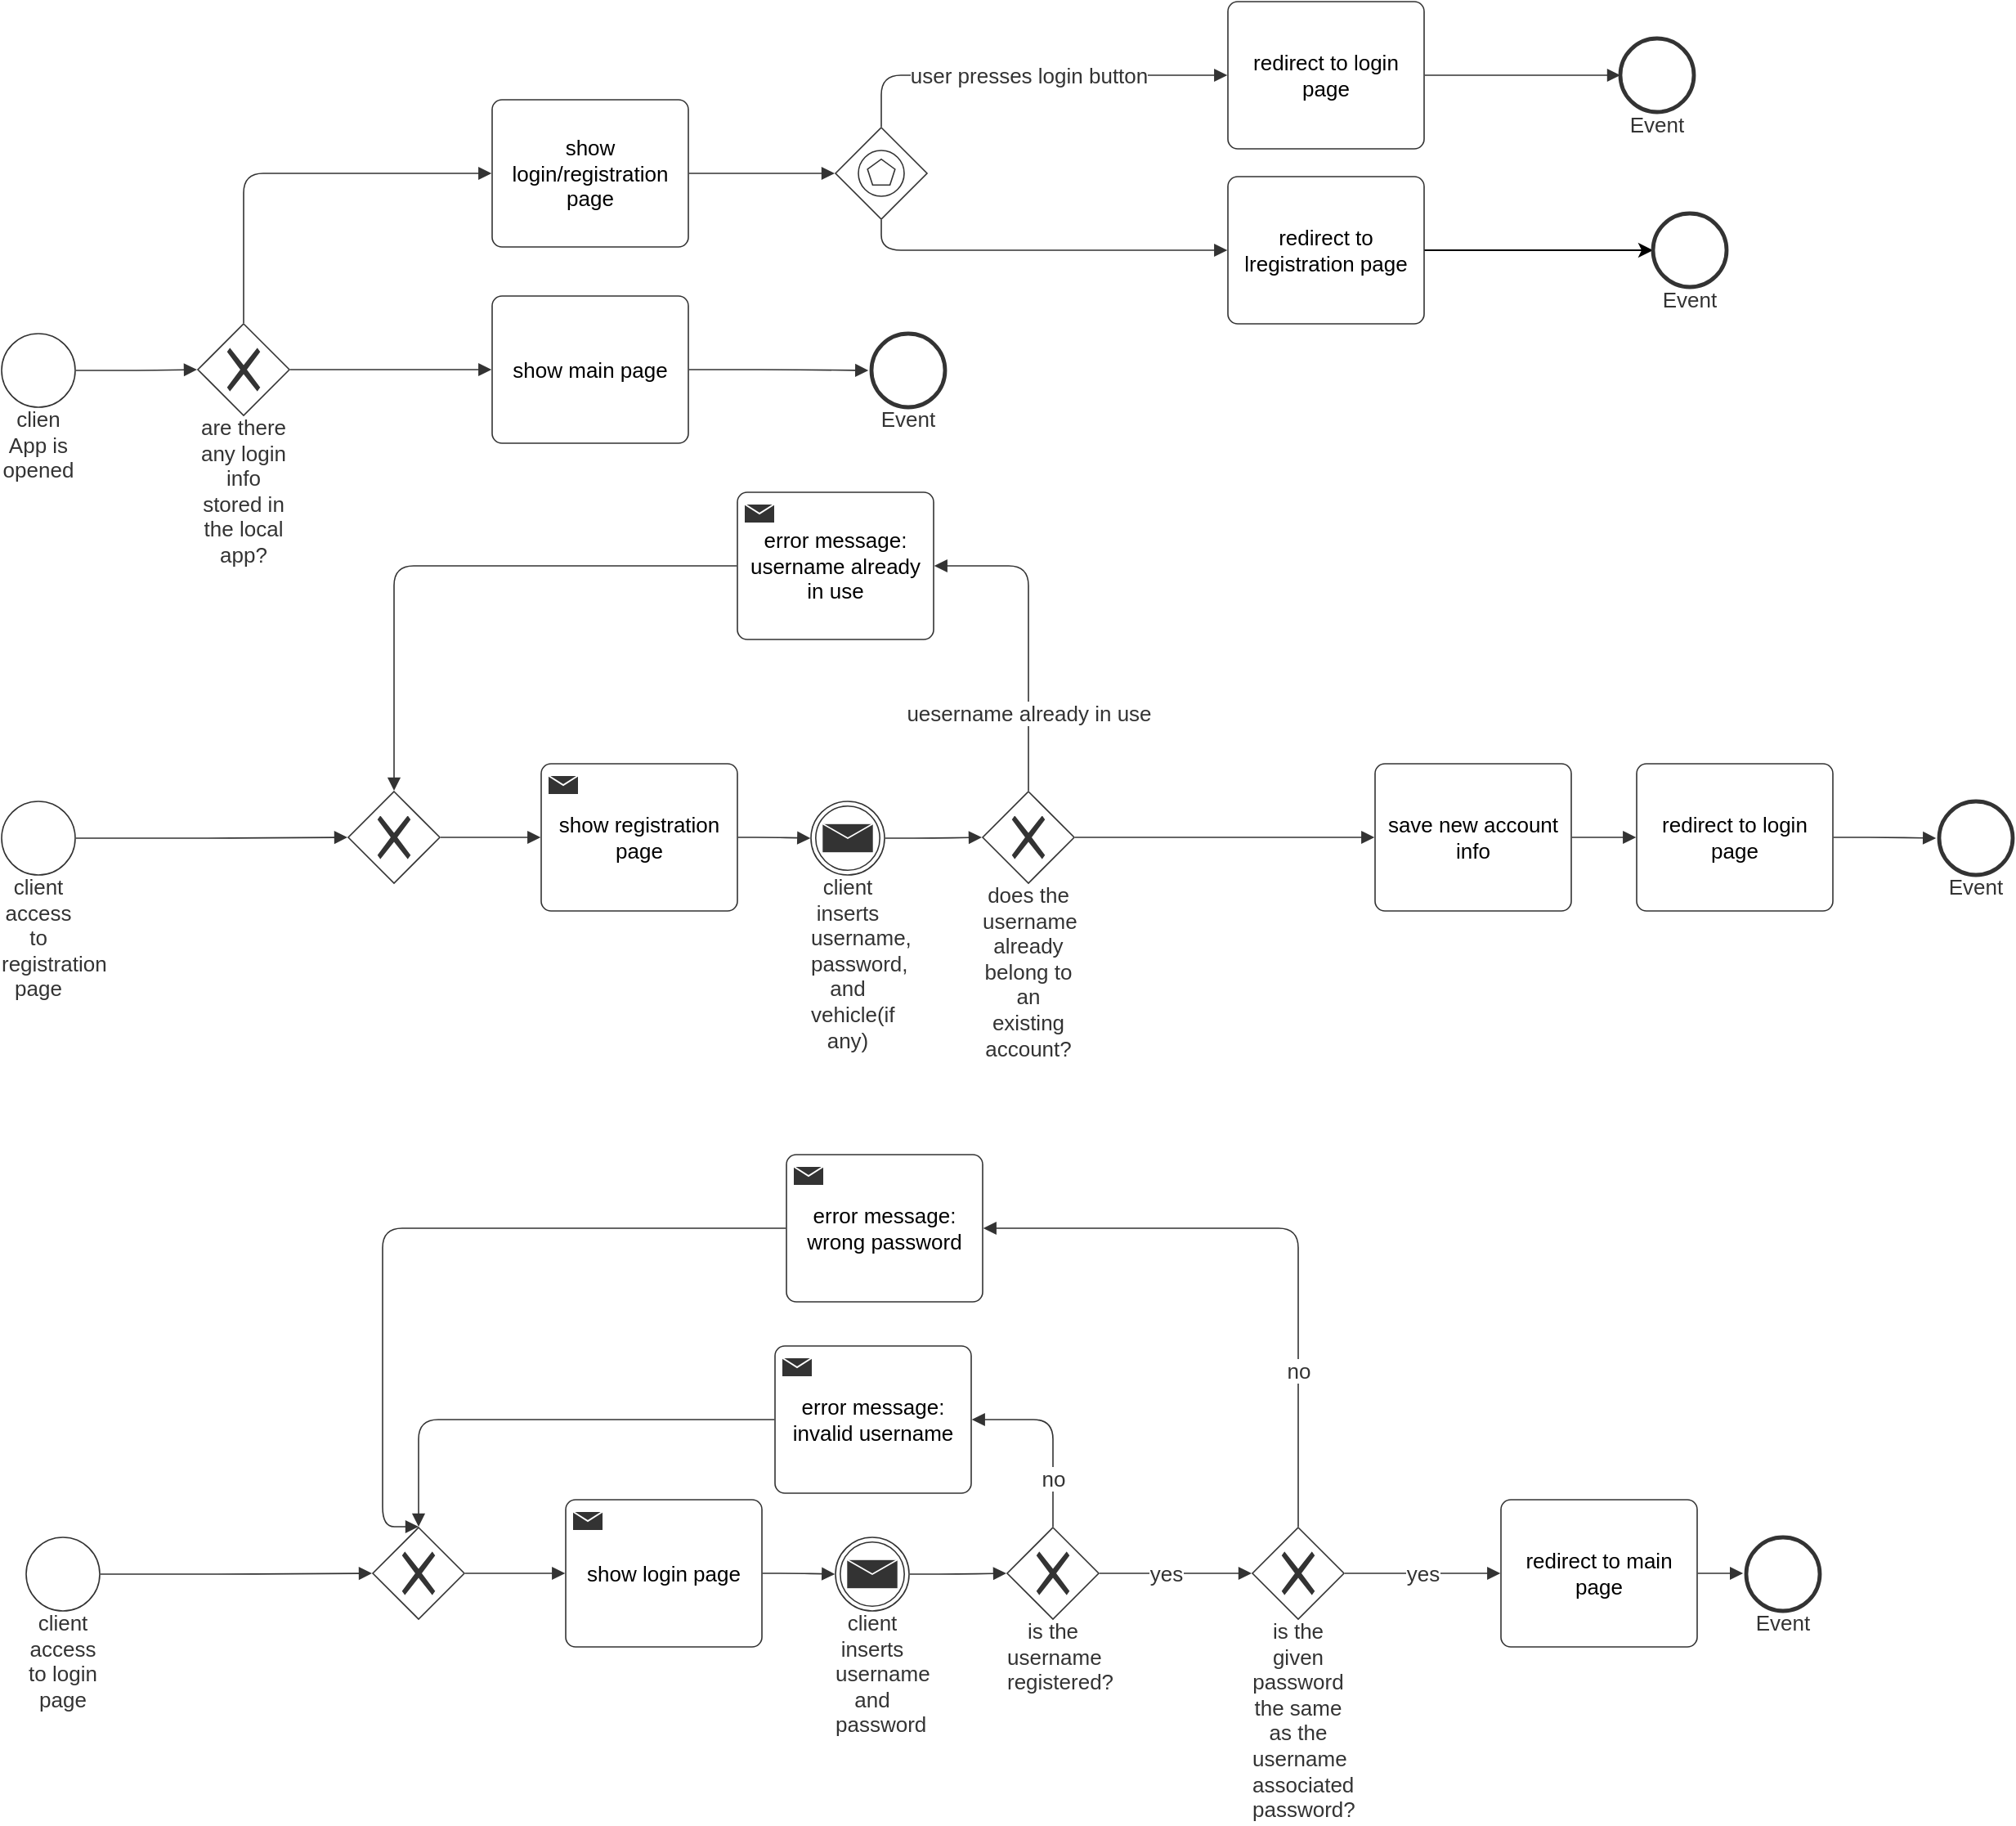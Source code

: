 <mxfile version="20.5.1" type="github"><diagram name="Page-1" id="2a216829-ef6e-dabb-86c1-c78162f3ba2b"><mxGraphModel dx="2031" dy="1114" grid="1" gridSize="10" guides="1" tooltips="1" connect="1" arrows="1" fold="1" page="1" pageScale="1" pageWidth="850" pageHeight="1100" background="none" math="0" shadow="0"><root><mxCell id="0"/><mxCell id="1" parent="0"/><mxCell id="cKA45MoPgxY7f5fzsTJi-1" value="clien App is opened" style="html=1;overflow=block;blockSpacing=1;whiteSpace=wrap;shape=mxgraph.bpmn.shape;verticalLabelPosition=bottom;verticalAlign=top;outline=standard;fontSize=13;fontColor=#333333;align=center;spacing=0;strokeColor=#333333;strokeOpacity=100;fillOpacity=100;rounded=1;absoluteArcSize=1;arcSize=12;fillColor=#ffffff;strokeWidth=0.8;" vertex="1" parent="1"><mxGeometry x="30" y="223" width="45" height="45" as="geometry"/></mxCell><mxCell id="cKA45MoPgxY7f5fzsTJi-2" value="are  there any login info stored in the local app?" style="html=1;overflow=block;blockSpacing=1;shape=mxgraph.bpmn.shape;perimeter=rhombusPerimeter;background=gateway;verticalLabelPosition=bottom;verticalAlign=top;outline=none;symbol=exclusiveGw;strokeColor=#333333;strokeOpacity=100;fillOpacity=100;rounded=1;absoluteArcSize=1;arcSize=12;fillColor=#ffffff;strokeWidth=0.8;whiteSpace=wrap;fontSize=13;fontColor=#333333;align=center;spacing=0;" vertex="1" parent="1"><mxGeometry x="150" y="217" width="56" height="56" as="geometry"/></mxCell><UserObject label="" lucidchartObjectId="e3la~ln5YHx4" id="cKA45MoPgxY7f5fzsTJi-3"><mxCell style="html=1;jettySize=18;whiteSpace=wrap;fontSize=13;strokeColor=#333333;strokeOpacity=100;strokeWidth=0.8;rounded=1;arcSize=24;edgeStyle=orthogonalEdgeStyle;startArrow=none;endArrow=block;endFill=1;exitX=1.008;exitY=0.5;exitPerimeter=0;entryX=-0.009;entryY=0.5;entryPerimeter=0;" edge="1" parent="1" source="cKA45MoPgxY7f5fzsTJi-1" target="cKA45MoPgxY7f5fzsTJi-2"><mxGeometry width="100" height="100" relative="1" as="geometry"><Array as="points"/></mxGeometry></mxCell></UserObject><UserObject label="" lucidchartObjectId="e3la9mnETdaT" id="cKA45MoPgxY7f5fzsTJi-4"><mxCell style="html=1;jettySize=18;whiteSpace=wrap;fontSize=13;strokeColor=#333333;strokeOpacity=100;strokeWidth=0.8;rounded=1;arcSize=24;edgeStyle=orthogonalEdgeStyle;startArrow=none;endArrow=block;endFill=1;exitX=1.009;exitY=0.5;exitPerimeter=0;entryX=-0.003;entryY=0.5;entryPerimeter=0;" edge="1" parent="1" source="cKA45MoPgxY7f5fzsTJi-2" target="cKA45MoPgxY7f5fzsTJi-5"><mxGeometry width="100" height="100" relative="1" as="geometry"><Array as="points"/></mxGeometry></mxCell></UserObject><mxCell id="cKA45MoPgxY7f5fzsTJi-5" value="show main page" style="html=1;overflow=block;blockSpacing=1;whiteSpace=wrap;fontSize=13;spacing=3.8;strokeColor=#333333;strokeOpacity=100;fillOpacity=100;rounded=1;absoluteArcSize=1;arcSize=12;fillColor=#ffffff;strokeWidth=0.8;" vertex="1" parent="1"><mxGeometry x="330" y="200" width="120" height="90" as="geometry"/></mxCell><mxCell id="cKA45MoPgxY7f5fzsTJi-6" value="Event" style="html=1;overflow=block;blockSpacing=1;whiteSpace=wrap;shape=mxgraph.bpmn.shape;verticalLabelPosition=bottom;verticalAlign=top;outline=end;fontSize=13;fontColor=#333333;align=center;spacing=0;strokeColor=#333333;strokeOpacity=100;fillOpacity=100;rounded=1;absoluteArcSize=1;arcSize=12;fillColor=#ffffff;strokeWidth=0.8;" vertex="1" parent="1"><mxGeometry x="562" y="223" width="45" height="45" as="geometry"/></mxCell><UserObject label="" lucidchartObjectId="e3laxbARgql6" id="cKA45MoPgxY7f5fzsTJi-7"><mxCell style="html=1;jettySize=18;whiteSpace=wrap;fontSize=13;strokeColor=#333333;strokeOpacity=100;strokeWidth=0.8;rounded=1;arcSize=24;edgeStyle=orthogonalEdgeStyle;startArrow=none;endArrow=block;endFill=1;exitX=1.003;exitY=0.5;exitPerimeter=0;entryX=-0.042;entryY=0.5;entryPerimeter=0;" edge="1" parent="1" source="cKA45MoPgxY7f5fzsTJi-5" target="cKA45MoPgxY7f5fzsTJi-6"><mxGeometry width="100" height="100" relative="1" as="geometry"><Array as="points"/></mxGeometry></mxCell></UserObject><mxCell id="cKA45MoPgxY7f5fzsTJi-8" value="show login/registration page" style="html=1;overflow=block;blockSpacing=1;whiteSpace=wrap;fontSize=13;spacing=3.8;strokeColor=#333333;strokeOpacity=100;fillOpacity=100;rounded=1;absoluteArcSize=1;arcSize=12;fillColor=#ffffff;strokeWidth=0.8;" vertex="1" parent="1"><mxGeometry x="330" y="80" width="120" height="90" as="geometry"/></mxCell><UserObject label="" lucidchartObjectId="e3laeS8TxfFF" id="cKA45MoPgxY7f5fzsTJi-9"><mxCell style="html=1;jettySize=18;whiteSpace=wrap;fontSize=13;strokeColor=#333333;strokeOpacity=100;strokeWidth=0.8;rounded=1;arcSize=24;edgeStyle=orthogonalEdgeStyle;startArrow=none;endArrow=block;endFill=1;exitX=0.5;exitY=-0.009;exitPerimeter=0;entryX=-0.003;entryY=0.5;entryPerimeter=0;" edge="1" parent="1" source="cKA45MoPgxY7f5fzsTJi-2" target="cKA45MoPgxY7f5fzsTJi-8"><mxGeometry width="100" height="100" relative="1" as="geometry"><Array as="points"/></mxGeometry></mxCell></UserObject><mxCell id="cKA45MoPgxY7f5fzsTJi-10" value="" style="html=1;overflow=block;blockSpacing=1;shape=mxgraph.bpmn.shape;perimeter=rhombusPerimeter;background=gateway;verticalLabelPosition=bottom;verticalAlign=top;outline=standard;symbol=multiple;strokeColor=#333333;strokeOpacity=100;fillOpacity=100;rounded=1;absoluteArcSize=1;arcSize=12;fillColor=#ffffff;strokeWidth=0.8;whiteSpace=wrap;fontSize=13;align=center;spacing=0;" vertex="1" parent="1"><mxGeometry x="540" y="97" width="56" height="56" as="geometry"/></mxCell><UserObject label="" lucidchartObjectId="e3la2JJnv4QV" id="cKA45MoPgxY7f5fzsTJi-11"><mxCell style="html=1;jettySize=18;whiteSpace=wrap;fontSize=13;strokeColor=#333333;strokeOpacity=100;strokeWidth=0.8;rounded=1;arcSize=24;edgeStyle=orthogonalEdgeStyle;startArrow=none;endArrow=block;endFill=1;exitX=1.003;exitY=0.5;exitPerimeter=0;entryX=-0.009;entryY=0.5;entryPerimeter=0;" edge="1" parent="1" source="cKA45MoPgxY7f5fzsTJi-8" target="cKA45MoPgxY7f5fzsTJi-10"><mxGeometry width="100" height="100" relative="1" as="geometry"><Array as="points"/></mxGeometry></mxCell></UserObject><mxCell id="cKA45MoPgxY7f5fzsTJi-12" value="redirect to login page" style="html=1;overflow=block;blockSpacing=1;whiteSpace=wrap;fontSize=13;spacing=3.8;strokeColor=#333333;strokeOpacity=100;fillOpacity=100;rounded=1;absoluteArcSize=1;arcSize=12;fillColor=#ffffff;strokeWidth=0.8;" vertex="1" parent="1"><mxGeometry x="780" y="20" width="120" height="90" as="geometry"/></mxCell><mxCell id="cKA45MoPgxY7f5fzsTJi-20" style="edgeStyle=orthogonalEdgeStyle;rounded=0;orthogonalLoop=1;jettySize=auto;html=1;entryX=0;entryY=0.5;entryDx=0;entryDy=0;" edge="1" parent="1" source="cKA45MoPgxY7f5fzsTJi-13" target="cKA45MoPgxY7f5fzsTJi-19"><mxGeometry relative="1" as="geometry"/></mxCell><mxCell id="cKA45MoPgxY7f5fzsTJi-13" value="redirect to lregistration page" style="html=1;overflow=block;blockSpacing=1;whiteSpace=wrap;fontSize=13;spacing=3.8;strokeColor=#333333;strokeOpacity=100;fillOpacity=100;rounded=1;absoluteArcSize=1;arcSize=12;fillColor=#ffffff;strokeWidth=0.8;" vertex="1" parent="1"><mxGeometry x="780" y="127" width="120" height="90" as="geometry"/></mxCell><UserObject label="" lucidchartObjectId="e3laO3h1WFe6" id="cKA45MoPgxY7f5fzsTJi-14"><mxCell style="html=1;jettySize=18;whiteSpace=wrap;fontSize=13;strokeColor=#333333;strokeOpacity=100;strokeWidth=0.8;rounded=1;arcSize=24;edgeStyle=orthogonalEdgeStyle;startArrow=none;endArrow=block;endFill=1;exitX=0.5;exitY=-0.009;exitPerimeter=0;entryX=-0.003;entryY=0.5;entryPerimeter=0;" edge="1" parent="1" source="cKA45MoPgxY7f5fzsTJi-10" target="cKA45MoPgxY7f5fzsTJi-12"><mxGeometry width="100" height="100" relative="1" as="geometry"><Array as="points"/></mxGeometry></mxCell></UserObject><mxCell id="cKA45MoPgxY7f5fzsTJi-15" value="user presses login button" style="text;html=1;resizable=0;labelBackgroundColor=default;align=center;verticalAlign=middle;fontColor=#333333;fontSize=13;" vertex="1" parent="cKA45MoPgxY7f5fzsTJi-14"><mxGeometry relative="1" as="geometry"/></mxCell><UserObject label="" lucidchartObjectId="e3latjxnH2jz" id="cKA45MoPgxY7f5fzsTJi-16"><mxCell style="html=1;jettySize=18;whiteSpace=wrap;fontSize=13;strokeColor=#333333;strokeOpacity=100;strokeWidth=0.8;rounded=1;arcSize=24;edgeStyle=orthogonalEdgeStyle;startArrow=none;endArrow=block;endFill=1;exitX=0.5;exitY=1.009;exitPerimeter=0;entryX=-0.003;entryY=0.5;entryPerimeter=0;" edge="1" parent="1" source="cKA45MoPgxY7f5fzsTJi-10" target="cKA45MoPgxY7f5fzsTJi-13"><mxGeometry width="100" height="100" relative="1" as="geometry"><Array as="points"/></mxGeometry></mxCell></UserObject><mxCell id="cKA45MoPgxY7f5fzsTJi-17" value="Event" style="html=1;overflow=block;blockSpacing=1;whiteSpace=wrap;shape=mxgraph.bpmn.shape;verticalLabelPosition=bottom;verticalAlign=top;outline=end;fontSize=13;fontColor=#333333;align=center;spacing=0;strokeColor=#333333;strokeOpacity=100;fillOpacity=100;rounded=1;absoluteArcSize=1;arcSize=12;fillColor=#ffffff;strokeWidth=0.8;" vertex="1" parent="1"><mxGeometry x="1020" y="42.5" width="45" height="45" as="geometry"/></mxCell><UserObject label="" lucidchartObjectId="e3laPEKTNxOG" id="cKA45MoPgxY7f5fzsTJi-18"><mxCell style="html=1;jettySize=18;whiteSpace=wrap;fontSize=13;strokeColor=#333333;strokeOpacity=100;strokeWidth=0.8;rounded=1;arcSize=24;edgeStyle=orthogonalEdgeStyle;startArrow=none;endArrow=block;endFill=1;exitX=1.003;exitY=0.5;exitPerimeter=0;entryX=0;entryY=0.5;entryDx=0;entryDy=0;" edge="1" parent="1" source="cKA45MoPgxY7f5fzsTJi-12" target="cKA45MoPgxY7f5fzsTJi-17"><mxGeometry width="100" height="100" relative="1" as="geometry"><Array as="points"/><mxPoint x="940" y="65" as="targetPoint"/></mxGeometry></mxCell></UserObject><mxCell id="cKA45MoPgxY7f5fzsTJi-19" value="Event" style="html=1;overflow=block;blockSpacing=1;whiteSpace=wrap;shape=mxgraph.bpmn.shape;verticalLabelPosition=bottom;verticalAlign=top;outline=end;fontSize=13;fontColor=#333333;align=center;spacing=0;strokeColor=#333333;strokeOpacity=100;fillOpacity=100;rounded=1;absoluteArcSize=1;arcSize=12;fillColor=#ffffff;strokeWidth=0.8;" vertex="1" parent="1"><mxGeometry x="1040" y="149.5" width="45" height="45" as="geometry"/></mxCell><mxCell id="cKA45MoPgxY7f5fzsTJi-21" value="client access to registration page" style="html=1;overflow=block;blockSpacing=1;whiteSpace=wrap;shape=mxgraph.bpmn.shape;verticalLabelPosition=bottom;verticalAlign=top;outline=standard;fontSize=13;fontColor=#333333;align=center;spacing=0;strokeColor=#333333;strokeOpacity=100;fillOpacity=100;rounded=1;absoluteArcSize=1;arcSize=12;fillColor=#ffffff;strokeWidth=0.8;" vertex="1" parent="1"><mxGeometry x="30" y="509" width="45" height="45" as="geometry"/></mxCell><mxCell id="cKA45MoPgxY7f5fzsTJi-22" value="" style="html=1;overflow=block;blockSpacing=1;shape=mxgraph.bpmn.shape;perimeter=rhombusPerimeter;background=gateway;verticalLabelPosition=bottom;verticalAlign=top;outline=none;symbol=exclusiveGw;strokeColor=#333333;strokeOpacity=100;fillOpacity=100;rounded=1;absoluteArcSize=1;arcSize=12;fillColor=#ffffff;strokeWidth=0.8;whiteSpace=wrap;fontSize=13;align=center;spacing=0;" vertex="1" parent="1"><mxGeometry x="242" y="503" width="56" height="56" as="geometry"/></mxCell><mxCell id="cKA45MoPgxY7f5fzsTJi-23" value="client  inserts username, password, and vehicle(if any)" style="html=1;overflow=block;blockSpacing=1;whiteSpace=wrap;shape=mxgraph.bpmn.shape;verticalLabelPosition=bottom;verticalAlign=top;outline=throwing;symbol=message;fontSize=13;fontColor=#333333;align=center;spacing=0;strokeColor=#333333;strokeOpacity=100;fillOpacity=100;rounded=1;absoluteArcSize=1;arcSize=12;fillColor=#ffffff;strokeWidth=0.8;" vertex="1" parent="1"><mxGeometry x="525" y="509" width="45" height="45" as="geometry"/></mxCell><mxCell id="cKA45MoPgxY7f5fzsTJi-24" value="show registration page" style="html=1;overflow=block;blockSpacing=1;whiteSpace=wrap;fontSize=13;spacing=3.8;strokeColor=#333333;strokeOpacity=100;fillOpacity=100;rounded=1;absoluteArcSize=1;arcSize=12;fillColor=#ffffff;strokeWidth=0.8;" vertex="1" parent="1"><mxGeometry x="360" y="486" width="120" height="90" as="geometry"/></mxCell><mxCell id="cKA45MoPgxY7f5fzsTJi-25" value="" style="shape=message;strokeColor=#ffffff;fillColor=#333333;part=1;" vertex="1" parent="cKA45MoPgxY7f5fzsTJi-24"><mxGeometry width="19" height="12" relative="1" as="geometry"><mxPoint x="4" y="7" as="offset"/></mxGeometry></mxCell><mxCell id="cKA45MoPgxY7f5fzsTJi-26" value="does the username already belong to an existing account?" style="html=1;overflow=block;blockSpacing=1;shape=mxgraph.bpmn.shape;perimeter=rhombusPerimeter;background=gateway;verticalLabelPosition=bottom;verticalAlign=top;outline=none;symbol=exclusiveGw;strokeColor=#333333;strokeOpacity=100;fillOpacity=100;rounded=1;absoluteArcSize=1;arcSize=12;fillColor=#ffffff;strokeWidth=0.8;whiteSpace=wrap;fontSize=13;fontColor=#333333;align=center;spacing=0;" vertex="1" parent="1"><mxGeometry x="630" y="503" width="56" height="56" as="geometry"/></mxCell><mxCell id="cKA45MoPgxY7f5fzsTJi-27" value="error message:&#xA;username already in use" style="html=1;overflow=block;blockSpacing=1;whiteSpace=wrap;fontSize=13;spacing=3.8;strokeColor=#333333;strokeOpacity=100;fillOpacity=100;rounded=1;absoluteArcSize=1;arcSize=12;fillColor=#ffffff;strokeWidth=0.8;" vertex="1" parent="1"><mxGeometry x="480" y="320" width="120" height="90" as="geometry"/></mxCell><mxCell id="cKA45MoPgxY7f5fzsTJi-28" value="" style="shape=message;strokeColor=#ffffff;fillColor=#333333;part=1;" vertex="1" parent="cKA45MoPgxY7f5fzsTJi-27"><mxGeometry width="19" height="12" relative="1" as="geometry"><mxPoint x="4" y="7" as="offset"/></mxGeometry></mxCell><mxCell id="cKA45MoPgxY7f5fzsTJi-29" value="save new account info" style="html=1;overflow=block;blockSpacing=1;whiteSpace=wrap;fontSize=13;spacing=3.8;strokeColor=#333333;strokeOpacity=100;fillOpacity=100;rounded=1;absoluteArcSize=1;arcSize=12;fillColor=#ffffff;strokeWidth=0.8;" vertex="1" parent="1"><mxGeometry x="870" y="486" width="120" height="90" as="geometry"/></mxCell><mxCell id="cKA45MoPgxY7f5fzsTJi-30" value="redirect to login page" style="html=1;overflow=block;blockSpacing=1;whiteSpace=wrap;fontSize=13;spacing=3.8;strokeColor=#333333;strokeOpacity=100;fillOpacity=100;rounded=1;absoluteArcSize=1;arcSize=12;fillColor=#ffffff;strokeWidth=0.8;" vertex="1" parent="1"><mxGeometry x="1030" y="486" width="120" height="90" as="geometry"/></mxCell><mxCell id="cKA45MoPgxY7f5fzsTJi-31" value="Event" style="html=1;overflow=block;blockSpacing=1;whiteSpace=wrap;shape=mxgraph.bpmn.shape;verticalLabelPosition=bottom;verticalAlign=top;outline=end;fontSize=13;fontColor=#333333;align=center;spacing=0;strokeColor=#333333;strokeOpacity=100;fillOpacity=100;rounded=1;absoluteArcSize=1;arcSize=12;fillColor=#ffffff;strokeWidth=0.8;" vertex="1" parent="1"><mxGeometry x="1215" y="509" width="45" height="45" as="geometry"/></mxCell><UserObject label="" lucidchartObjectId="pklajJ3xJscu" id="cKA45MoPgxY7f5fzsTJi-32"><mxCell style="html=1;jettySize=18;whiteSpace=wrap;fontSize=13;strokeColor=#333333;strokeOpacity=100;strokeWidth=0.8;rounded=1;arcSize=24;edgeStyle=orthogonalEdgeStyle;startArrow=none;endArrow=block;endFill=1;exitX=1.008;exitY=0.5;exitPerimeter=0;entryX=-0.009;entryY=0.5;entryPerimeter=0;" edge="1" parent="1" source="cKA45MoPgxY7f5fzsTJi-21" target="cKA45MoPgxY7f5fzsTJi-22"><mxGeometry width="100" height="100" relative="1" as="geometry"><Array as="points"/></mxGeometry></mxCell></UserObject><UserObject label="" lucidchartObjectId="Ikla1P4N-oDJ" id="cKA45MoPgxY7f5fzsTJi-33"><mxCell style="html=1;jettySize=18;whiteSpace=wrap;fontSize=13;strokeColor=#333333;strokeOpacity=100;strokeWidth=0.8;rounded=1;arcSize=24;edgeStyle=orthogonalEdgeStyle;startArrow=none;endArrow=block;endFill=1;exitX=1.009;exitY=0.5;exitPerimeter=0;entryX=-0.003;entryY=0.5;entryPerimeter=0;" edge="1" parent="1" source="cKA45MoPgxY7f5fzsTJi-22" target="cKA45MoPgxY7f5fzsTJi-24"><mxGeometry width="100" height="100" relative="1" as="geometry"><Array as="points"/></mxGeometry></mxCell></UserObject><UserObject label="" lucidchartObjectId="UklaSkG6j9EK" id="cKA45MoPgxY7f5fzsTJi-34"><mxCell style="html=1;jettySize=18;whiteSpace=wrap;fontSize=13;strokeColor=#333333;strokeOpacity=100;strokeWidth=0.8;rounded=1;arcSize=24;edgeStyle=orthogonalEdgeStyle;startArrow=none;endArrow=block;endFill=1;exitX=1.003;exitY=0.5;exitPerimeter=0;entryX=-0.008;entryY=0.5;entryPerimeter=0;" edge="1" parent="1" source="cKA45MoPgxY7f5fzsTJi-24" target="cKA45MoPgxY7f5fzsTJi-23"><mxGeometry width="100" height="100" relative="1" as="geometry"><Array as="points"/></mxGeometry></mxCell></UserObject><UserObject label="" lucidchartObjectId="ZklaUgfjD.Wx" id="cKA45MoPgxY7f5fzsTJi-35"><mxCell style="html=1;jettySize=18;whiteSpace=wrap;fontSize=13;strokeColor=#333333;strokeOpacity=100;strokeWidth=0.8;rounded=1;arcSize=24;edgeStyle=orthogonalEdgeStyle;startArrow=none;endArrow=block;endFill=1;exitX=1.008;exitY=0.5;exitPerimeter=0;entryX=-0.009;entryY=0.5;entryPerimeter=0;" edge="1" parent="1" source="cKA45MoPgxY7f5fzsTJi-23" target="cKA45MoPgxY7f5fzsTJi-26"><mxGeometry width="100" height="100" relative="1" as="geometry"><Array as="points"/></mxGeometry></mxCell></UserObject><UserObject label="" lucidchartObjectId="9klaKWgwbUIG" id="cKA45MoPgxY7f5fzsTJi-36"><mxCell style="html=1;jettySize=18;whiteSpace=wrap;fontSize=13;strokeColor=#333333;strokeOpacity=100;strokeWidth=0.8;rounded=1;arcSize=24;edgeStyle=orthogonalEdgeStyle;startArrow=none;endArrow=block;endFill=1;exitX=1.009;exitY=0.5;exitPerimeter=0;entryX=-0.003;entryY=0.5;entryPerimeter=0;" edge="1" parent="1" source="cKA45MoPgxY7f5fzsTJi-26" target="cKA45MoPgxY7f5fzsTJi-29"><mxGeometry width="100" height="100" relative="1" as="geometry"><Array as="points"/></mxGeometry></mxCell></UserObject><UserObject label="" lucidchartObjectId="dllaVDu4AuVY" id="cKA45MoPgxY7f5fzsTJi-37"><mxCell style="html=1;jettySize=18;whiteSpace=wrap;fontSize=13;strokeColor=#333333;strokeOpacity=100;strokeWidth=0.8;rounded=1;arcSize=24;edgeStyle=orthogonalEdgeStyle;startArrow=none;endArrow=block;endFill=1;exitX=1.003;exitY=0.5;exitPerimeter=0;entryX=-0.003;entryY=0.5;entryPerimeter=0;" edge="1" parent="1" source="cKA45MoPgxY7f5fzsTJi-29" target="cKA45MoPgxY7f5fzsTJi-30"><mxGeometry width="100" height="100" relative="1" as="geometry"><Array as="points"/></mxGeometry></mxCell></UserObject><UserObject label="" lucidchartObjectId="jlla1dz3ljZK" id="cKA45MoPgxY7f5fzsTJi-38"><mxCell style="html=1;jettySize=18;whiteSpace=wrap;fontSize=13;strokeColor=#333333;strokeOpacity=100;strokeWidth=0.8;rounded=1;arcSize=24;edgeStyle=orthogonalEdgeStyle;startArrow=none;endArrow=block;endFill=1;exitX=1.003;exitY=0.5;exitPerimeter=0;entryX=-0.042;entryY=0.5;entryPerimeter=0;" edge="1" parent="1" source="cKA45MoPgxY7f5fzsTJi-30" target="cKA45MoPgxY7f5fzsTJi-31"><mxGeometry width="100" height="100" relative="1" as="geometry"><Array as="points"/></mxGeometry></mxCell></UserObject><UserObject label="" lucidchartObjectId="nllarlE.AXvG" id="cKA45MoPgxY7f5fzsTJi-39"><mxCell style="html=1;jettySize=18;whiteSpace=wrap;fontSize=13;strokeColor=#333333;strokeOpacity=100;strokeWidth=0.8;rounded=1;arcSize=24;edgeStyle=orthogonalEdgeStyle;startArrow=none;endArrow=block;endFill=1;exitX=0.5;exitY=-0.009;exitPerimeter=0;entryX=1.003;entryY=0.5;entryPerimeter=0;" edge="1" parent="1" source="cKA45MoPgxY7f5fzsTJi-26" target="cKA45MoPgxY7f5fzsTJi-27"><mxGeometry width="100" height="100" relative="1" as="geometry"><Array as="points"/></mxGeometry></mxCell></UserObject><mxCell id="cKA45MoPgxY7f5fzsTJi-40" value="uesername already in use" style="text;html=1;resizable=0;labelBackgroundColor=default;align=center;verticalAlign=middle;fontColor=#333333;fontSize=13;" vertex="1" parent="cKA45MoPgxY7f5fzsTJi-39"><mxGeometry x="-0.514" relative="1" as="geometry"/></mxCell><UserObject label="" lucidchartObjectId="rllaE7Pqv2eD" id="cKA45MoPgxY7f5fzsTJi-41"><mxCell style="html=1;jettySize=18;whiteSpace=wrap;fontSize=13;strokeColor=#333333;strokeOpacity=100;strokeWidth=0.8;rounded=1;arcSize=24;edgeStyle=orthogonalEdgeStyle;startArrow=none;endArrow=block;endFill=1;exitX=-0.003;exitY=0.5;exitPerimeter=0;entryX=0.5;entryY=-0.009;entryPerimeter=0;" edge="1" parent="1" source="cKA45MoPgxY7f5fzsTJi-27" target="cKA45MoPgxY7f5fzsTJi-22"><mxGeometry width="100" height="100" relative="1" as="geometry"><Array as="points"/></mxGeometry></mxCell></UserObject><mxCell id="cKA45MoPgxY7f5fzsTJi-42" value="client access to login page" style="html=1;overflow=block;blockSpacing=1;whiteSpace=wrap;shape=mxgraph.bpmn.shape;verticalLabelPosition=bottom;verticalAlign=top;outline=standard;fontSize=13;fontColor=#333333;align=center;spacing=0;strokeColor=#333333;strokeOpacity=100;fillOpacity=100;rounded=1;absoluteArcSize=1;arcSize=12;fillColor=#ffffff;strokeWidth=0.8;" vertex="1" parent="1"><mxGeometry x="45" y="959" width="45" height="45" as="geometry"/></mxCell><mxCell id="cKA45MoPgxY7f5fzsTJi-43" value="" style="html=1;overflow=block;blockSpacing=1;shape=mxgraph.bpmn.shape;perimeter=rhombusPerimeter;background=gateway;verticalLabelPosition=bottom;verticalAlign=top;outline=none;symbol=exclusiveGw;strokeColor=#333333;strokeOpacity=100;fillOpacity=100;rounded=1;absoluteArcSize=1;arcSize=12;fillColor=#ffffff;strokeWidth=0.8;whiteSpace=wrap;fontSize=13;align=center;spacing=0;" vertex="1" parent="1"><mxGeometry x="257" y="953" width="56" height="56" as="geometry"/></mxCell><mxCell id="cKA45MoPgxY7f5fzsTJi-44" value="client  inserts username and password" style="html=1;overflow=block;blockSpacing=1;whiteSpace=wrap;shape=mxgraph.bpmn.shape;verticalLabelPosition=bottom;verticalAlign=top;outline=throwing;symbol=message;fontSize=13;fontColor=#333333;align=center;spacing=0;strokeColor=#333333;strokeOpacity=100;fillOpacity=100;rounded=1;absoluteArcSize=1;arcSize=12;fillColor=#ffffff;strokeWidth=0.8;" vertex="1" parent="1"><mxGeometry x="540" y="959" width="45" height="45" as="geometry"/></mxCell><mxCell id="cKA45MoPgxY7f5fzsTJi-45" value="show login page" style="html=1;overflow=block;blockSpacing=1;whiteSpace=wrap;fontSize=13;spacing=3.8;strokeColor=#333333;strokeOpacity=100;fillOpacity=100;rounded=1;absoluteArcSize=1;arcSize=12;fillColor=#ffffff;strokeWidth=0.8;" vertex="1" parent="1"><mxGeometry x="375" y="936" width="120" height="90" as="geometry"/></mxCell><mxCell id="cKA45MoPgxY7f5fzsTJi-46" value="" style="shape=message;strokeColor=#ffffff;fillColor=#333333;part=1;" vertex="1" parent="cKA45MoPgxY7f5fzsTJi-45"><mxGeometry width="19" height="12" relative="1" as="geometry"><mxPoint x="4" y="7" as="offset"/></mxGeometry></mxCell><mxCell id="cKA45MoPgxY7f5fzsTJi-47" value="is the username registered?" style="html=1;overflow=block;blockSpacing=1;shape=mxgraph.bpmn.shape;perimeter=rhombusPerimeter;background=gateway;verticalLabelPosition=bottom;verticalAlign=top;outline=none;symbol=exclusiveGw;strokeColor=#333333;strokeOpacity=100;fillOpacity=100;rounded=1;absoluteArcSize=1;arcSize=12;fillColor=#ffffff;strokeWidth=0.8;whiteSpace=wrap;fontSize=13;fontColor=#333333;align=center;spacing=0;" vertex="1" parent="1"><mxGeometry x="645" y="953" width="56" height="56" as="geometry"/></mxCell><mxCell id="cKA45MoPgxY7f5fzsTJi-48" value="error message:&#xA;invalid username" style="html=1;overflow=block;blockSpacing=1;whiteSpace=wrap;fontSize=13;spacing=3.8;strokeColor=#333333;strokeOpacity=100;fillOpacity=100;rounded=1;absoluteArcSize=1;arcSize=12;fillColor=#ffffff;strokeWidth=0.8;" vertex="1" parent="1"><mxGeometry x="503" y="842" width="120" height="90" as="geometry"/></mxCell><mxCell id="cKA45MoPgxY7f5fzsTJi-49" value="" style="shape=message;strokeColor=#ffffff;fillColor=#333333;part=1;" vertex="1" parent="cKA45MoPgxY7f5fzsTJi-48"><mxGeometry width="19" height="12" relative="1" as="geometry"><mxPoint x="4" y="7" as="offset"/></mxGeometry></mxCell><mxCell id="cKA45MoPgxY7f5fzsTJi-50" value="redirect to main page" style="html=1;overflow=block;blockSpacing=1;whiteSpace=wrap;fontSize=13;spacing=3.8;strokeColor=#333333;strokeOpacity=100;fillOpacity=100;rounded=1;absoluteArcSize=1;arcSize=12;fillColor=#ffffff;strokeWidth=0.8;" vertex="1" parent="1"><mxGeometry x="947" y="936" width="120" height="90" as="geometry"/></mxCell><mxCell id="cKA45MoPgxY7f5fzsTJi-51" value="Event" style="html=1;overflow=block;blockSpacing=1;whiteSpace=wrap;shape=mxgraph.bpmn.shape;verticalLabelPosition=bottom;verticalAlign=top;outline=end;fontSize=13;fontColor=#333333;align=center;spacing=0;strokeColor=#333333;strokeOpacity=100;fillOpacity=100;rounded=1;absoluteArcSize=1;arcSize=12;fillColor=#ffffff;strokeWidth=0.8;" vertex="1" parent="1"><mxGeometry x="1097" y="959" width="45" height="45" as="geometry"/></mxCell><UserObject label="" lucidchartObjectId="WplaspenKa.y" id="cKA45MoPgxY7f5fzsTJi-52"><mxCell style="html=1;jettySize=18;whiteSpace=wrap;fontSize=13;strokeColor=#333333;strokeOpacity=100;strokeWidth=0.8;rounded=1;arcSize=24;edgeStyle=orthogonalEdgeStyle;startArrow=none;endArrow=block;endFill=1;exitX=1.008;exitY=0.5;exitPerimeter=0;entryX=-0.009;entryY=0.5;entryPerimeter=0;" edge="1" parent="1" source="cKA45MoPgxY7f5fzsTJi-42" target="cKA45MoPgxY7f5fzsTJi-43"><mxGeometry width="100" height="100" relative="1" as="geometry"><Array as="points"/></mxGeometry></mxCell></UserObject><UserObject label="" lucidchartObjectId="Wpla-rw0rFkD" id="cKA45MoPgxY7f5fzsTJi-53"><mxCell style="html=1;jettySize=18;whiteSpace=wrap;fontSize=13;strokeColor=#333333;strokeOpacity=100;strokeWidth=0.8;rounded=1;arcSize=24;edgeStyle=orthogonalEdgeStyle;startArrow=none;endArrow=block;endFill=1;exitX=1.009;exitY=0.5;exitPerimeter=0;entryX=-0.003;entryY=0.5;entryPerimeter=0;" edge="1" parent="1" source="cKA45MoPgxY7f5fzsTJi-43" target="cKA45MoPgxY7f5fzsTJi-45"><mxGeometry width="100" height="100" relative="1" as="geometry"><Array as="points"/></mxGeometry></mxCell></UserObject><UserObject label="" lucidchartObjectId="WplaiMYotuw~" id="cKA45MoPgxY7f5fzsTJi-54"><mxCell style="html=1;jettySize=18;whiteSpace=wrap;fontSize=13;strokeColor=#333333;strokeOpacity=100;strokeWidth=0.8;rounded=1;arcSize=24;edgeStyle=orthogonalEdgeStyle;startArrow=none;endArrow=block;endFill=1;exitX=1.003;exitY=0.5;exitPerimeter=0;entryX=-0.008;entryY=0.5;entryPerimeter=0;" edge="1" parent="1" source="cKA45MoPgxY7f5fzsTJi-45" target="cKA45MoPgxY7f5fzsTJi-44"><mxGeometry width="100" height="100" relative="1" as="geometry"><Array as="points"/></mxGeometry></mxCell></UserObject><UserObject label="" lucidchartObjectId="WplarnvneTjH" id="cKA45MoPgxY7f5fzsTJi-55"><mxCell style="html=1;jettySize=18;whiteSpace=wrap;fontSize=13;strokeColor=#333333;strokeOpacity=100;strokeWidth=0.8;rounded=1;arcSize=24;edgeStyle=orthogonalEdgeStyle;startArrow=none;endArrow=block;endFill=1;exitX=1.008;exitY=0.5;exitPerimeter=0;entryX=-0.009;entryY=0.5;entryPerimeter=0;" edge="1" parent="1" source="cKA45MoPgxY7f5fzsTJi-44" target="cKA45MoPgxY7f5fzsTJi-47"><mxGeometry width="100" height="100" relative="1" as="geometry"><Array as="points"/></mxGeometry></mxCell></UserObject><UserObject label="" lucidchartObjectId="Wplae~E9OCZZ" id="cKA45MoPgxY7f5fzsTJi-56"><mxCell style="html=1;jettySize=18;whiteSpace=wrap;fontSize=13;strokeColor=#333333;strokeOpacity=100;strokeWidth=0.8;rounded=1;arcSize=24;edgeStyle=orthogonalEdgeStyle;startArrow=none;endArrow=block;endFill=1;exitX=1.009;exitY=0.5;exitPerimeter=0;entryX=-0.009;entryY=0.5;entryPerimeter=0;" edge="1" parent="1" source="cKA45MoPgxY7f5fzsTJi-47" target="cKA45MoPgxY7f5fzsTJi-64"><mxGeometry width="100" height="100" relative="1" as="geometry"><Array as="points"/></mxGeometry></mxCell></UserObject><mxCell id="cKA45MoPgxY7f5fzsTJi-57" value="yes" style="text;html=1;resizable=0;labelBackgroundColor=default;align=center;verticalAlign=middle;fontColor=#333333;fontSize=13;" vertex="1" parent="cKA45MoPgxY7f5fzsTJi-56"><mxGeometry x="-0.144" relative="1" as="geometry"/></mxCell><UserObject label="" lucidchartObjectId="HrlaNNPPBv8q" id="cKA45MoPgxY7f5fzsTJi-58"><mxCell style="html=1;jettySize=18;whiteSpace=wrap;fontSize=13;strokeColor=#333333;strokeOpacity=100;strokeWidth=0.8;rounded=1;arcSize=24;edgeStyle=orthogonalEdgeStyle;startArrow=none;endArrow=block;endFill=1;exitX=1.009;exitY=0.5;exitPerimeter=0;entryX=-0.003;entryY=0.5;entryPerimeter=0;" edge="1" parent="1" source="cKA45MoPgxY7f5fzsTJi-64" target="cKA45MoPgxY7f5fzsTJi-50"><mxGeometry width="100" height="100" relative="1" as="geometry"><Array as="points"/></mxGeometry></mxCell></UserObject><mxCell id="cKA45MoPgxY7f5fzsTJi-59" value="yes" style="text;html=1;resizable=0;labelBackgroundColor=default;align=center;verticalAlign=middle;fontColor=#333333;fontSize=13;" vertex="1" parent="cKA45MoPgxY7f5fzsTJi-58"><mxGeometry relative="1" as="geometry"/></mxCell><UserObject label="" lucidchartObjectId="WplaoJgWNoyk" id="cKA45MoPgxY7f5fzsTJi-60"><mxCell style="html=1;jettySize=18;whiteSpace=wrap;fontSize=13;strokeColor=#333333;strokeOpacity=100;strokeWidth=0.8;rounded=1;arcSize=24;edgeStyle=orthogonalEdgeStyle;startArrow=none;endArrow=block;endFill=1;exitX=1.003;exitY=0.5;exitPerimeter=0;entryX=-0.042;entryY=0.5;entryPerimeter=0;" edge="1" parent="1" source="cKA45MoPgxY7f5fzsTJi-50" target="cKA45MoPgxY7f5fzsTJi-51"><mxGeometry width="100" height="100" relative="1" as="geometry"><Array as="points"/></mxGeometry></mxCell></UserObject><UserObject label="" lucidchartObjectId="WplaDWLZ3rSU" id="cKA45MoPgxY7f5fzsTJi-61"><mxCell style="html=1;jettySize=18;whiteSpace=wrap;fontSize=13;strokeColor=#333333;strokeOpacity=100;strokeWidth=0.8;rounded=1;arcSize=24;edgeStyle=orthogonalEdgeStyle;startArrow=none;endArrow=block;endFill=1;exitX=0.5;exitY=-0.009;exitPerimeter=0;entryX=1.003;entryY=0.5;entryPerimeter=0;" edge="1" parent="1" source="cKA45MoPgxY7f5fzsTJi-47" target="cKA45MoPgxY7f5fzsTJi-48"><mxGeometry width="100" height="100" relative="1" as="geometry"><Array as="points"/></mxGeometry></mxCell></UserObject><mxCell id="cKA45MoPgxY7f5fzsTJi-62" value="no" style="text;html=1;resizable=0;labelBackgroundColor=default;align=center;verticalAlign=middle;fontColor=#333333;fontSize=13;" vertex="1" parent="cKA45MoPgxY7f5fzsTJi-61"><mxGeometry x="-0.49" relative="1" as="geometry"/></mxCell><UserObject label="" lucidchartObjectId="Wpla5dD8WSNR" id="cKA45MoPgxY7f5fzsTJi-63"><mxCell style="html=1;jettySize=18;whiteSpace=wrap;fontSize=13;strokeColor=#333333;strokeOpacity=100;strokeWidth=0.8;rounded=1;arcSize=24;edgeStyle=orthogonalEdgeStyle;startArrow=none;endArrow=block;endFill=1;exitX=-0.003;exitY=0.5;exitPerimeter=0;entryX=0.5;entryY=-0.009;entryPerimeter=0;" edge="1" parent="1" source="cKA45MoPgxY7f5fzsTJi-48" target="cKA45MoPgxY7f5fzsTJi-43"><mxGeometry width="100" height="100" relative="1" as="geometry"><Array as="points"/></mxGeometry></mxCell></UserObject><mxCell id="cKA45MoPgxY7f5fzsTJi-64" value="is the given password the same as the username associated password?" style="html=1;overflow=block;blockSpacing=1;shape=mxgraph.bpmn.shape;perimeter=rhombusPerimeter;background=gateway;verticalLabelPosition=bottom;verticalAlign=top;outline=none;symbol=exclusiveGw;strokeColor=#333333;strokeOpacity=100;fillOpacity=100;rounded=1;absoluteArcSize=1;arcSize=12;fillColor=#ffffff;strokeWidth=0.8;whiteSpace=wrap;fontSize=13;fontColor=#333333;align=center;spacing=0;" vertex="1" parent="1"><mxGeometry x="795" y="953" width="56" height="56" as="geometry"/></mxCell><mxCell id="cKA45MoPgxY7f5fzsTJi-65" value="error message:&#xA;wrong password" style="html=1;overflow=block;blockSpacing=1;whiteSpace=wrap;fontSize=13;spacing=3.8;strokeColor=#333333;strokeOpacity=100;fillOpacity=100;rounded=1;absoluteArcSize=1;arcSize=12;fillColor=#ffffff;strokeWidth=0.8;" vertex="1" parent="1"><mxGeometry x="510" y="725" width="120" height="90" as="geometry"/></mxCell><mxCell id="cKA45MoPgxY7f5fzsTJi-66" value="" style="shape=message;strokeColor=#ffffff;fillColor=#333333;part=1;" vertex="1" parent="cKA45MoPgxY7f5fzsTJi-65"><mxGeometry width="19" height="12" relative="1" as="geometry"><mxPoint x="4" y="7" as="offset"/></mxGeometry></mxCell><UserObject label="" lucidchartObjectId="nslaBOp0-9F0" id="cKA45MoPgxY7f5fzsTJi-67"><mxCell style="html=1;jettySize=18;whiteSpace=wrap;fontSize=13;strokeColor=#333333;strokeOpacity=100;strokeWidth=0.8;rounded=1;arcSize=24;edgeStyle=orthogonalEdgeStyle;startArrow=none;endArrow=block;endFill=1;exitX=0.5;exitY=-0.009;exitPerimeter=0;entryX=1.003;entryY=0.5;entryPerimeter=0;" edge="1" parent="1" source="cKA45MoPgxY7f5fzsTJi-64" target="cKA45MoPgxY7f5fzsTJi-65"><mxGeometry width="100" height="100" relative="1" as="geometry"><Array as="points"/></mxGeometry></mxCell></UserObject><mxCell id="cKA45MoPgxY7f5fzsTJi-68" value="no" style="text;html=1;resizable=0;labelBackgroundColor=default;align=center;verticalAlign=middle;fontColor=#333333;fontSize=13;" vertex="1" parent="cKA45MoPgxY7f5fzsTJi-67"><mxGeometry x="-0.49" relative="1" as="geometry"/></mxCell><UserObject label="" lucidchartObjectId="nslam.zmN2rh" id="cKA45MoPgxY7f5fzsTJi-69"><mxCell style="html=1;jettySize=18;whiteSpace=wrap;fontSize=13;strokeColor=#333333;strokeOpacity=100;strokeWidth=0.8;rounded=1;arcSize=24;edgeStyle=orthogonalEdgeStyle;startArrow=none;endArrow=block;endFill=1;exitX=-0.003;exitY=0.5;exitPerimeter=0;entryX=0.5;entryY=-0.009;entryPerimeter=0;" edge="1" parent="1" source="cKA45MoPgxY7f5fzsTJi-65" target="cKA45MoPgxY7f5fzsTJi-43"><mxGeometry width="100" height="100" relative="1" as="geometry"><Array as="points"><mxPoint x="263" y="770"/><mxPoint x="263" y="953"/></Array></mxGeometry></mxCell></UserObject></root></mxGraphModel></diagram></mxfile>